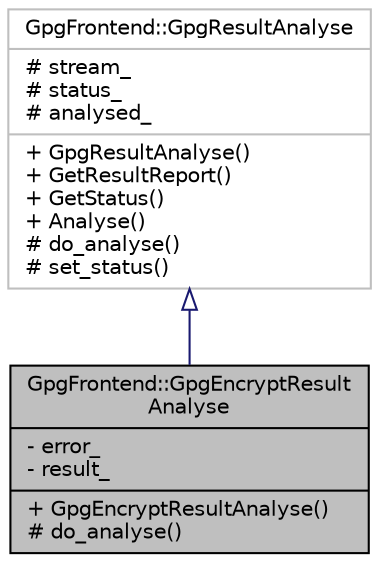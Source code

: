 digraph "GpgFrontend::GpgEncryptResultAnalyse"
{
 // INTERACTIVE_SVG=YES
 // LATEX_PDF_SIZE
  edge [fontname="Helvetica",fontsize="10",labelfontname="Helvetica",labelfontsize="10"];
  node [fontname="Helvetica",fontsize="10",shape=record];
  Node1 [label="{GpgFrontend::GpgEncryptResult\lAnalyse\n|- error_\l- result_\l|+ GpgEncryptResultAnalyse()\l# do_analyse()\l}",height=0.2,width=0.4,color="black", fillcolor="grey75", style="filled", fontcolor="black",tooltip=" "];
  Node2 -> Node1 [dir="back",color="midnightblue",fontsize="10",style="solid",arrowtail="onormal",fontname="Helvetica"];
  Node2 [label="{GpgFrontend::GpgResultAnalyse\n|# stream_\l# status_\l# analysed_\l|+ GpgResultAnalyse()\l+ GetResultReport()\l+ GetStatus()\l+ Analyse()\l# do_analyse()\l# set_status()\l}",height=0.2,width=0.4,color="grey75", fillcolor="white", style="filled",URL="$classGpgFrontend_1_1GpgResultAnalyse.html",tooltip=" "];
}
